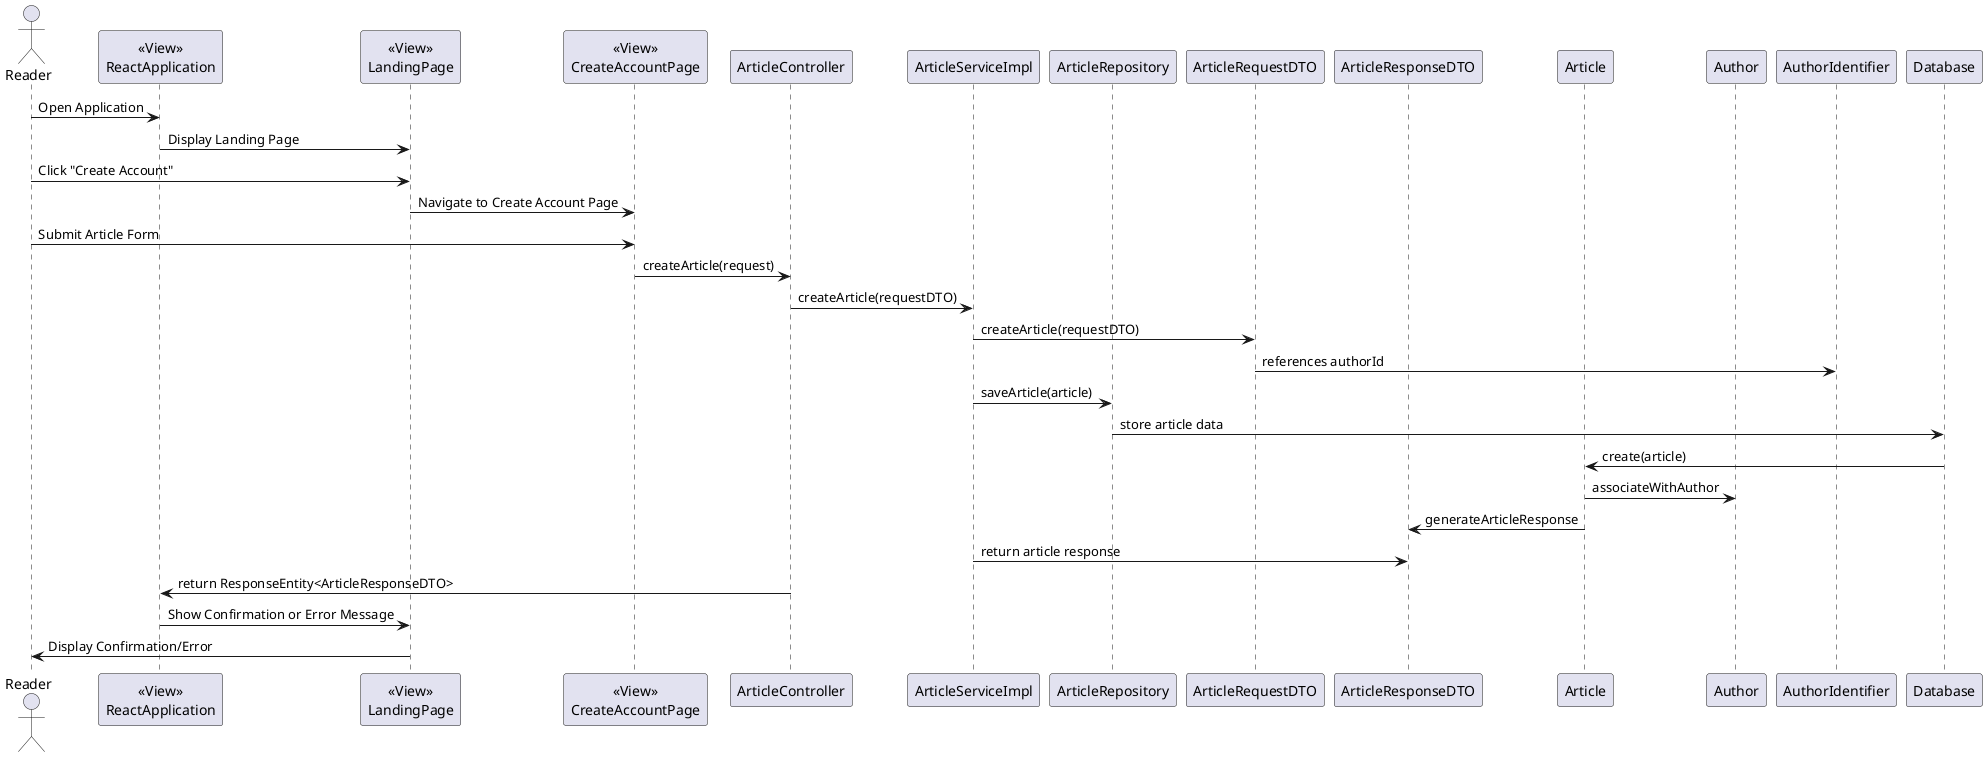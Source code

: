 @startuml

actor Reader

participant ReactApplication as "<<View>>\nReactApplication"
participant LandingPage as "<<View>>\nLandingPage"
participant CreateAccountPage as "<<View>>\nCreateAccountPage"
participant "ArticleController" as Controller
participant "ArticleServiceImpl" as ServiceImpl
participant "ArticleRepository" as Repository
participant "ArticleRequestDTO" as RequestDTO
participant "ArticleResponseDTO" as ResponseDTO
participant "Article" as Article
participant "Author" as Author
participant "AuthorIdentifier" as AuthorId
participant "Database" as DB

Reader -> ReactApplication : Open Application
ReactApplication -> LandingPage : Display Landing Page
Reader -> LandingPage : Click "Create Account"
LandingPage -> CreateAccountPage : Navigate to Create Account Page
Reader -> CreateAccountPage : Submit Article Form

CreateAccountPage -> Controller : createArticle(request)
Controller -> ServiceImpl : createArticle(requestDTO)
ServiceImpl -> RequestDTO : createArticle(requestDTO)
RequestDTO -> AuthorId : references authorId
ServiceImpl -> Repository : saveArticle(article)
Repository -> DB : store article data
DB -> Article : create(article)
Article -> Author : associateWithAuthor
Article -> ResponseDTO : generateArticleResponse
ServiceImpl -> ResponseDTO : return article response
Controller -> ReactApplication : return ResponseEntity<ArticleResponseDTO>
ReactApplication -> LandingPage : Show Confirmation or Error Message
LandingPage -> Reader : Display Confirmation/Error

@enduml